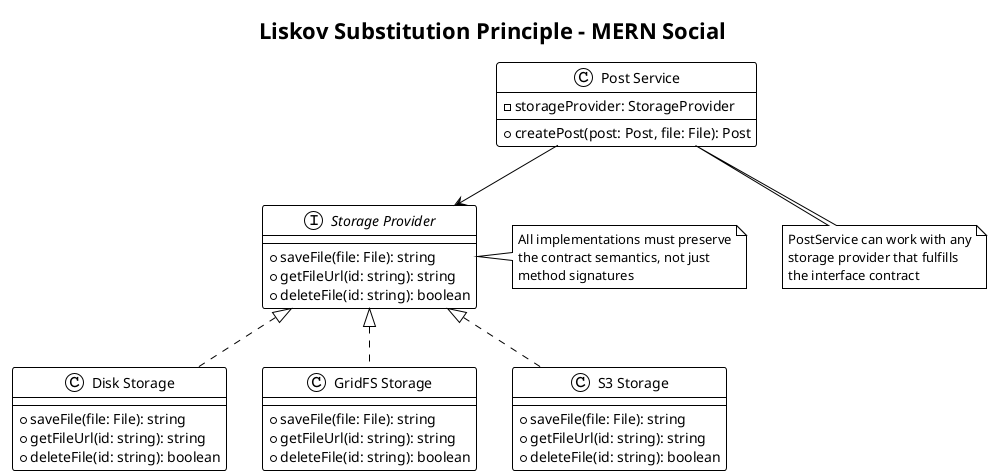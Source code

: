 @startuml lsp-diagram
!theme plain

title Liskov Substitution Principle - MERN Social

interface "Storage Provider" as StorageProvider {
  +saveFile(file: File): string
  +getFileUrl(id: string): string
  +deleteFile(id: string): boolean
}

class "Disk Storage" as DiskStorage {
  +saveFile(file: File): string
  +getFileUrl(id: string): string
  +deleteFile(id: string): boolean
}

class "GridFS Storage" as GridFSStorage {
  +saveFile(file: File): string
  +getFileUrl(id: string): string
  +deleteFile(id: string): boolean
}

class "S3 Storage" as S3Storage {
  +saveFile(file: File): string
  +getFileUrl(id: string): string
  +deleteFile(id: string): boolean
}

class "Post Service" as PostService {
  -storageProvider: StorageProvider
  +createPost(post: Post, file: File): Post
}

StorageProvider <|.. DiskStorage
StorageProvider <|.. GridFSStorage
StorageProvider <|.. S3Storage

PostService --> StorageProvider

note bottom of PostService: PostService can work with any\nstorage provider that fulfills\nthe interface contract

note right of StorageProvider: All implementations must preserve\nthe contract semantics, not just\nmethod signatures

@enduml
